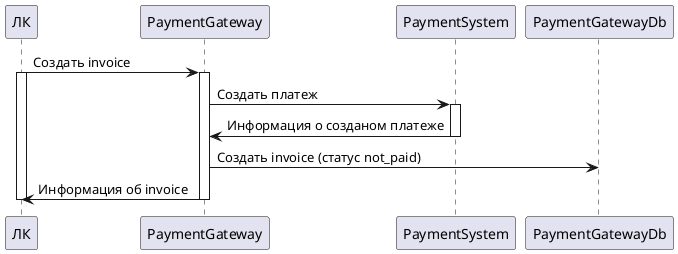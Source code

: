 @startuml

ЛК -> PaymentGateway: Создать invoice
activate ЛК
activate PaymentGateway


PaymentGateway -> PaymentSystem: Создать платеж
activate PaymentSystem
PaymentSystem -> PaymentGateway: Информация о созданом платеже
deactivate PaymentSystem

PaymentGateway -> PaymentGatewayDb: Создать invoice (статус not_paid) 

PaymentGateway -> ЛК: Информация об invoice
deactivate PaymentGateway
deactivate ЛК
@enduml